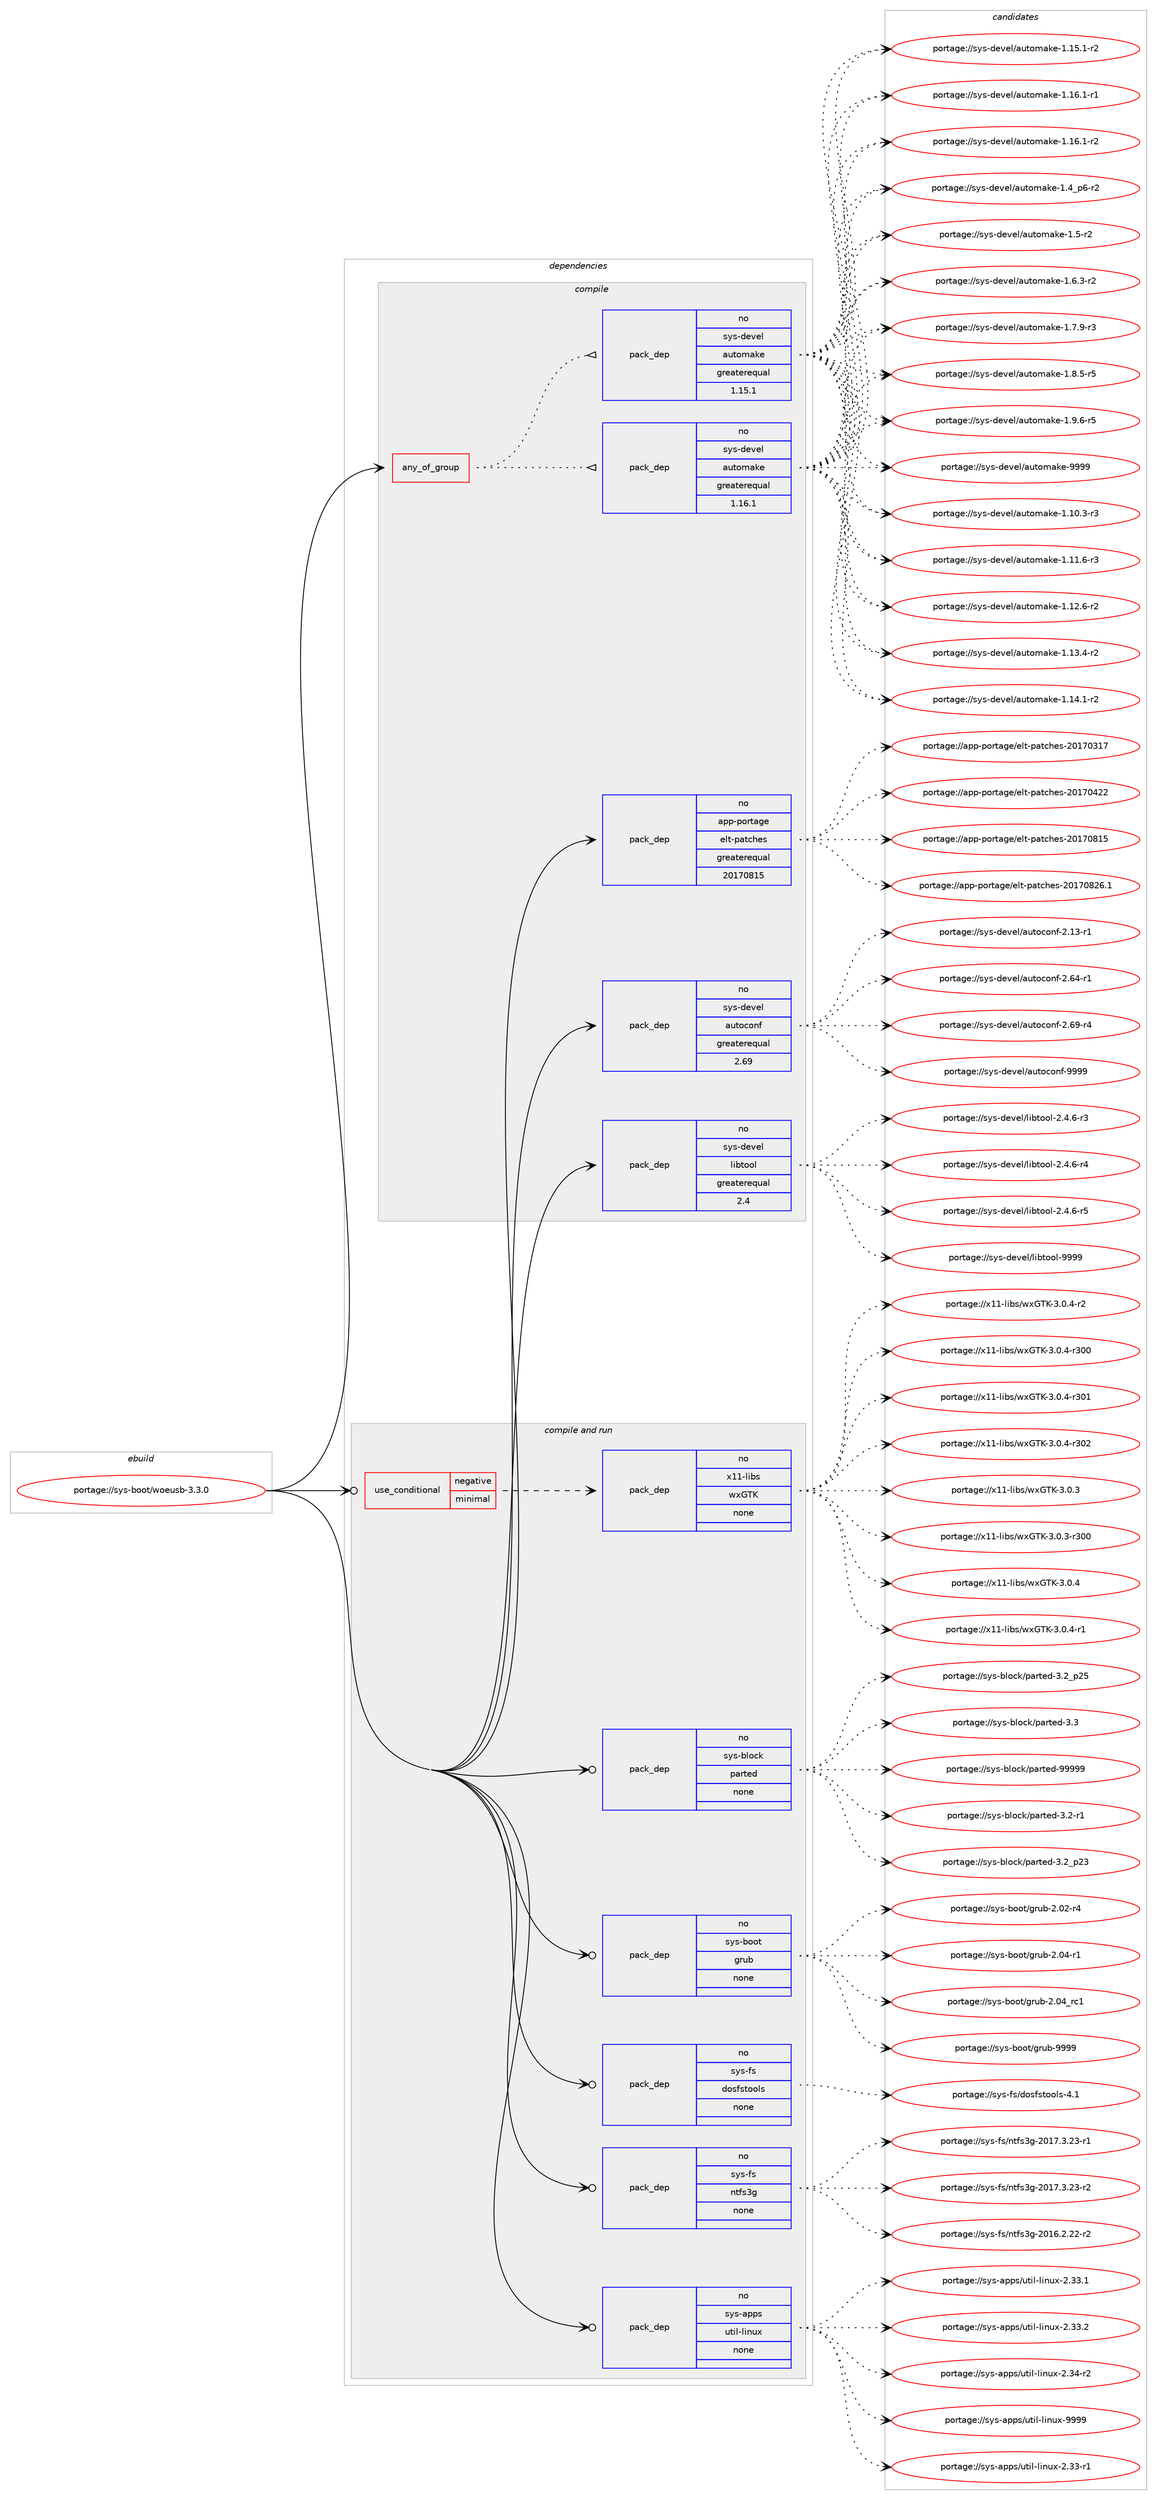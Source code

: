 digraph prolog {

# *************
# Graph options
# *************

newrank=true;
concentrate=true;
compound=true;
graph [rankdir=LR,fontname=Helvetica,fontsize=10,ranksep=1.5];#, ranksep=2.5, nodesep=0.2];
edge  [arrowhead=vee];
node  [fontname=Helvetica,fontsize=10];

# **********
# The ebuild
# **********

subgraph cluster_leftcol {
color=gray;
rank=same;
label=<<i>ebuild</i>>;
id [label="portage://sys-boot/woeusb-3.3.0", color=red, width=4, href="../sys-boot/woeusb-3.3.0.svg"];
}

# ****************
# The dependencies
# ****************

subgraph cluster_midcol {
color=gray;
label=<<i>dependencies</i>>;
subgraph cluster_compile {
fillcolor="#eeeeee";
style=filled;
label=<<i>compile</i>>;
subgraph any6731 {
dependency415265 [label=<<TABLE BORDER="0" CELLBORDER="1" CELLSPACING="0" CELLPADDING="4"><TR><TD CELLPADDING="10">any_of_group</TD></TR></TABLE>>, shape=none, color=red];subgraph pack307285 {
dependency415266 [label=<<TABLE BORDER="0" CELLBORDER="1" CELLSPACING="0" CELLPADDING="4" WIDTH="220"><TR><TD ROWSPAN="6" CELLPADDING="30">pack_dep</TD></TR><TR><TD WIDTH="110">no</TD></TR><TR><TD>sys-devel</TD></TR><TR><TD>automake</TD></TR><TR><TD>greaterequal</TD></TR><TR><TD>1.16.1</TD></TR></TABLE>>, shape=none, color=blue];
}
dependency415265:e -> dependency415266:w [weight=20,style="dotted",arrowhead="oinv"];
subgraph pack307286 {
dependency415267 [label=<<TABLE BORDER="0" CELLBORDER="1" CELLSPACING="0" CELLPADDING="4" WIDTH="220"><TR><TD ROWSPAN="6" CELLPADDING="30">pack_dep</TD></TR><TR><TD WIDTH="110">no</TD></TR><TR><TD>sys-devel</TD></TR><TR><TD>automake</TD></TR><TR><TD>greaterequal</TD></TR><TR><TD>1.15.1</TD></TR></TABLE>>, shape=none, color=blue];
}
dependency415265:e -> dependency415267:w [weight=20,style="dotted",arrowhead="oinv"];
}
id:e -> dependency415265:w [weight=20,style="solid",arrowhead="vee"];
subgraph pack307287 {
dependency415268 [label=<<TABLE BORDER="0" CELLBORDER="1" CELLSPACING="0" CELLPADDING="4" WIDTH="220"><TR><TD ROWSPAN="6" CELLPADDING="30">pack_dep</TD></TR><TR><TD WIDTH="110">no</TD></TR><TR><TD>app-portage</TD></TR><TR><TD>elt-patches</TD></TR><TR><TD>greaterequal</TD></TR><TR><TD>20170815</TD></TR></TABLE>>, shape=none, color=blue];
}
id:e -> dependency415268:w [weight=20,style="solid",arrowhead="vee"];
subgraph pack307288 {
dependency415269 [label=<<TABLE BORDER="0" CELLBORDER="1" CELLSPACING="0" CELLPADDING="4" WIDTH="220"><TR><TD ROWSPAN="6" CELLPADDING="30">pack_dep</TD></TR><TR><TD WIDTH="110">no</TD></TR><TR><TD>sys-devel</TD></TR><TR><TD>autoconf</TD></TR><TR><TD>greaterequal</TD></TR><TR><TD>2.69</TD></TR></TABLE>>, shape=none, color=blue];
}
id:e -> dependency415269:w [weight=20,style="solid",arrowhead="vee"];
subgraph pack307289 {
dependency415270 [label=<<TABLE BORDER="0" CELLBORDER="1" CELLSPACING="0" CELLPADDING="4" WIDTH="220"><TR><TD ROWSPAN="6" CELLPADDING="30">pack_dep</TD></TR><TR><TD WIDTH="110">no</TD></TR><TR><TD>sys-devel</TD></TR><TR><TD>libtool</TD></TR><TR><TD>greaterequal</TD></TR><TR><TD>2.4</TD></TR></TABLE>>, shape=none, color=blue];
}
id:e -> dependency415270:w [weight=20,style="solid",arrowhead="vee"];
}
subgraph cluster_compileandrun {
fillcolor="#eeeeee";
style=filled;
label=<<i>compile and run</i>>;
subgraph cond101028 {
dependency415271 [label=<<TABLE BORDER="0" CELLBORDER="1" CELLSPACING="0" CELLPADDING="4"><TR><TD ROWSPAN="3" CELLPADDING="10">use_conditional</TD></TR><TR><TD>negative</TD></TR><TR><TD>minimal</TD></TR></TABLE>>, shape=none, color=red];
subgraph pack307290 {
dependency415272 [label=<<TABLE BORDER="0" CELLBORDER="1" CELLSPACING="0" CELLPADDING="4" WIDTH="220"><TR><TD ROWSPAN="6" CELLPADDING="30">pack_dep</TD></TR><TR><TD WIDTH="110">no</TD></TR><TR><TD>x11-libs</TD></TR><TR><TD>wxGTK</TD></TR><TR><TD>none</TD></TR><TR><TD></TD></TR></TABLE>>, shape=none, color=blue];
}
dependency415271:e -> dependency415272:w [weight=20,style="dashed",arrowhead="vee"];
}
id:e -> dependency415271:w [weight=20,style="solid",arrowhead="odotvee"];
subgraph pack307291 {
dependency415273 [label=<<TABLE BORDER="0" CELLBORDER="1" CELLSPACING="0" CELLPADDING="4" WIDTH="220"><TR><TD ROWSPAN="6" CELLPADDING="30">pack_dep</TD></TR><TR><TD WIDTH="110">no</TD></TR><TR><TD>sys-apps</TD></TR><TR><TD>util-linux</TD></TR><TR><TD>none</TD></TR><TR><TD></TD></TR></TABLE>>, shape=none, color=blue];
}
id:e -> dependency415273:w [weight=20,style="solid",arrowhead="odotvee"];
subgraph pack307292 {
dependency415274 [label=<<TABLE BORDER="0" CELLBORDER="1" CELLSPACING="0" CELLPADDING="4" WIDTH="220"><TR><TD ROWSPAN="6" CELLPADDING="30">pack_dep</TD></TR><TR><TD WIDTH="110">no</TD></TR><TR><TD>sys-block</TD></TR><TR><TD>parted</TD></TR><TR><TD>none</TD></TR><TR><TD></TD></TR></TABLE>>, shape=none, color=blue];
}
id:e -> dependency415274:w [weight=20,style="solid",arrowhead="odotvee"];
subgraph pack307293 {
dependency415275 [label=<<TABLE BORDER="0" CELLBORDER="1" CELLSPACING="0" CELLPADDING="4" WIDTH="220"><TR><TD ROWSPAN="6" CELLPADDING="30">pack_dep</TD></TR><TR><TD WIDTH="110">no</TD></TR><TR><TD>sys-boot</TD></TR><TR><TD>grub</TD></TR><TR><TD>none</TD></TR><TR><TD></TD></TR></TABLE>>, shape=none, color=blue];
}
id:e -> dependency415275:w [weight=20,style="solid",arrowhead="odotvee"];
subgraph pack307294 {
dependency415276 [label=<<TABLE BORDER="0" CELLBORDER="1" CELLSPACING="0" CELLPADDING="4" WIDTH="220"><TR><TD ROWSPAN="6" CELLPADDING="30">pack_dep</TD></TR><TR><TD WIDTH="110">no</TD></TR><TR><TD>sys-fs</TD></TR><TR><TD>dosfstools</TD></TR><TR><TD>none</TD></TR><TR><TD></TD></TR></TABLE>>, shape=none, color=blue];
}
id:e -> dependency415276:w [weight=20,style="solid",arrowhead="odotvee"];
subgraph pack307295 {
dependency415277 [label=<<TABLE BORDER="0" CELLBORDER="1" CELLSPACING="0" CELLPADDING="4" WIDTH="220"><TR><TD ROWSPAN="6" CELLPADDING="30">pack_dep</TD></TR><TR><TD WIDTH="110">no</TD></TR><TR><TD>sys-fs</TD></TR><TR><TD>ntfs3g</TD></TR><TR><TD>none</TD></TR><TR><TD></TD></TR></TABLE>>, shape=none, color=blue];
}
id:e -> dependency415277:w [weight=20,style="solid",arrowhead="odotvee"];
}
subgraph cluster_run {
fillcolor="#eeeeee";
style=filled;
label=<<i>run</i>>;
}
}

# **************
# The candidates
# **************

subgraph cluster_choices {
rank=same;
color=gray;
label=<<i>candidates</i>>;

subgraph choice307285 {
color=black;
nodesep=1;
choiceportage11512111545100101118101108479711711611110997107101454946494846514511451 [label="portage://sys-devel/automake-1.10.3-r3", color=red, width=4,href="../sys-devel/automake-1.10.3-r3.svg"];
choiceportage11512111545100101118101108479711711611110997107101454946494946544511451 [label="portage://sys-devel/automake-1.11.6-r3", color=red, width=4,href="../sys-devel/automake-1.11.6-r3.svg"];
choiceportage11512111545100101118101108479711711611110997107101454946495046544511450 [label="portage://sys-devel/automake-1.12.6-r2", color=red, width=4,href="../sys-devel/automake-1.12.6-r2.svg"];
choiceportage11512111545100101118101108479711711611110997107101454946495146524511450 [label="portage://sys-devel/automake-1.13.4-r2", color=red, width=4,href="../sys-devel/automake-1.13.4-r2.svg"];
choiceportage11512111545100101118101108479711711611110997107101454946495246494511450 [label="portage://sys-devel/automake-1.14.1-r2", color=red, width=4,href="../sys-devel/automake-1.14.1-r2.svg"];
choiceportage11512111545100101118101108479711711611110997107101454946495346494511450 [label="portage://sys-devel/automake-1.15.1-r2", color=red, width=4,href="../sys-devel/automake-1.15.1-r2.svg"];
choiceportage11512111545100101118101108479711711611110997107101454946495446494511449 [label="portage://sys-devel/automake-1.16.1-r1", color=red, width=4,href="../sys-devel/automake-1.16.1-r1.svg"];
choiceportage11512111545100101118101108479711711611110997107101454946495446494511450 [label="portage://sys-devel/automake-1.16.1-r2", color=red, width=4,href="../sys-devel/automake-1.16.1-r2.svg"];
choiceportage115121115451001011181011084797117116111109971071014549465295112544511450 [label="portage://sys-devel/automake-1.4_p6-r2", color=red, width=4,href="../sys-devel/automake-1.4_p6-r2.svg"];
choiceportage11512111545100101118101108479711711611110997107101454946534511450 [label="portage://sys-devel/automake-1.5-r2", color=red, width=4,href="../sys-devel/automake-1.5-r2.svg"];
choiceportage115121115451001011181011084797117116111109971071014549465446514511450 [label="portage://sys-devel/automake-1.6.3-r2", color=red, width=4,href="../sys-devel/automake-1.6.3-r2.svg"];
choiceportage115121115451001011181011084797117116111109971071014549465546574511451 [label="portage://sys-devel/automake-1.7.9-r3", color=red, width=4,href="../sys-devel/automake-1.7.9-r3.svg"];
choiceportage115121115451001011181011084797117116111109971071014549465646534511453 [label="portage://sys-devel/automake-1.8.5-r5", color=red, width=4,href="../sys-devel/automake-1.8.5-r5.svg"];
choiceportage115121115451001011181011084797117116111109971071014549465746544511453 [label="portage://sys-devel/automake-1.9.6-r5", color=red, width=4,href="../sys-devel/automake-1.9.6-r5.svg"];
choiceportage115121115451001011181011084797117116111109971071014557575757 [label="portage://sys-devel/automake-9999", color=red, width=4,href="../sys-devel/automake-9999.svg"];
dependency415266:e -> choiceportage11512111545100101118101108479711711611110997107101454946494846514511451:w [style=dotted,weight="100"];
dependency415266:e -> choiceportage11512111545100101118101108479711711611110997107101454946494946544511451:w [style=dotted,weight="100"];
dependency415266:e -> choiceportage11512111545100101118101108479711711611110997107101454946495046544511450:w [style=dotted,weight="100"];
dependency415266:e -> choiceportage11512111545100101118101108479711711611110997107101454946495146524511450:w [style=dotted,weight="100"];
dependency415266:e -> choiceportage11512111545100101118101108479711711611110997107101454946495246494511450:w [style=dotted,weight="100"];
dependency415266:e -> choiceportage11512111545100101118101108479711711611110997107101454946495346494511450:w [style=dotted,weight="100"];
dependency415266:e -> choiceportage11512111545100101118101108479711711611110997107101454946495446494511449:w [style=dotted,weight="100"];
dependency415266:e -> choiceportage11512111545100101118101108479711711611110997107101454946495446494511450:w [style=dotted,weight="100"];
dependency415266:e -> choiceportage115121115451001011181011084797117116111109971071014549465295112544511450:w [style=dotted,weight="100"];
dependency415266:e -> choiceportage11512111545100101118101108479711711611110997107101454946534511450:w [style=dotted,weight="100"];
dependency415266:e -> choiceportage115121115451001011181011084797117116111109971071014549465446514511450:w [style=dotted,weight="100"];
dependency415266:e -> choiceportage115121115451001011181011084797117116111109971071014549465546574511451:w [style=dotted,weight="100"];
dependency415266:e -> choiceportage115121115451001011181011084797117116111109971071014549465646534511453:w [style=dotted,weight="100"];
dependency415266:e -> choiceportage115121115451001011181011084797117116111109971071014549465746544511453:w [style=dotted,weight="100"];
dependency415266:e -> choiceportage115121115451001011181011084797117116111109971071014557575757:w [style=dotted,weight="100"];
}
subgraph choice307286 {
color=black;
nodesep=1;
choiceportage11512111545100101118101108479711711611110997107101454946494846514511451 [label="portage://sys-devel/automake-1.10.3-r3", color=red, width=4,href="../sys-devel/automake-1.10.3-r3.svg"];
choiceportage11512111545100101118101108479711711611110997107101454946494946544511451 [label="portage://sys-devel/automake-1.11.6-r3", color=red, width=4,href="../sys-devel/automake-1.11.6-r3.svg"];
choiceportage11512111545100101118101108479711711611110997107101454946495046544511450 [label="portage://sys-devel/automake-1.12.6-r2", color=red, width=4,href="../sys-devel/automake-1.12.6-r2.svg"];
choiceportage11512111545100101118101108479711711611110997107101454946495146524511450 [label="portage://sys-devel/automake-1.13.4-r2", color=red, width=4,href="../sys-devel/automake-1.13.4-r2.svg"];
choiceportage11512111545100101118101108479711711611110997107101454946495246494511450 [label="portage://sys-devel/automake-1.14.1-r2", color=red, width=4,href="../sys-devel/automake-1.14.1-r2.svg"];
choiceportage11512111545100101118101108479711711611110997107101454946495346494511450 [label="portage://sys-devel/automake-1.15.1-r2", color=red, width=4,href="../sys-devel/automake-1.15.1-r2.svg"];
choiceportage11512111545100101118101108479711711611110997107101454946495446494511449 [label="portage://sys-devel/automake-1.16.1-r1", color=red, width=4,href="../sys-devel/automake-1.16.1-r1.svg"];
choiceportage11512111545100101118101108479711711611110997107101454946495446494511450 [label="portage://sys-devel/automake-1.16.1-r2", color=red, width=4,href="../sys-devel/automake-1.16.1-r2.svg"];
choiceportage115121115451001011181011084797117116111109971071014549465295112544511450 [label="portage://sys-devel/automake-1.4_p6-r2", color=red, width=4,href="../sys-devel/automake-1.4_p6-r2.svg"];
choiceportage11512111545100101118101108479711711611110997107101454946534511450 [label="portage://sys-devel/automake-1.5-r2", color=red, width=4,href="../sys-devel/automake-1.5-r2.svg"];
choiceportage115121115451001011181011084797117116111109971071014549465446514511450 [label="portage://sys-devel/automake-1.6.3-r2", color=red, width=4,href="../sys-devel/automake-1.6.3-r2.svg"];
choiceportage115121115451001011181011084797117116111109971071014549465546574511451 [label="portage://sys-devel/automake-1.7.9-r3", color=red, width=4,href="../sys-devel/automake-1.7.9-r3.svg"];
choiceportage115121115451001011181011084797117116111109971071014549465646534511453 [label="portage://sys-devel/automake-1.8.5-r5", color=red, width=4,href="../sys-devel/automake-1.8.5-r5.svg"];
choiceportage115121115451001011181011084797117116111109971071014549465746544511453 [label="portage://sys-devel/automake-1.9.6-r5", color=red, width=4,href="../sys-devel/automake-1.9.6-r5.svg"];
choiceportage115121115451001011181011084797117116111109971071014557575757 [label="portage://sys-devel/automake-9999", color=red, width=4,href="../sys-devel/automake-9999.svg"];
dependency415267:e -> choiceportage11512111545100101118101108479711711611110997107101454946494846514511451:w [style=dotted,weight="100"];
dependency415267:e -> choiceportage11512111545100101118101108479711711611110997107101454946494946544511451:w [style=dotted,weight="100"];
dependency415267:e -> choiceportage11512111545100101118101108479711711611110997107101454946495046544511450:w [style=dotted,weight="100"];
dependency415267:e -> choiceportage11512111545100101118101108479711711611110997107101454946495146524511450:w [style=dotted,weight="100"];
dependency415267:e -> choiceportage11512111545100101118101108479711711611110997107101454946495246494511450:w [style=dotted,weight="100"];
dependency415267:e -> choiceportage11512111545100101118101108479711711611110997107101454946495346494511450:w [style=dotted,weight="100"];
dependency415267:e -> choiceportage11512111545100101118101108479711711611110997107101454946495446494511449:w [style=dotted,weight="100"];
dependency415267:e -> choiceportage11512111545100101118101108479711711611110997107101454946495446494511450:w [style=dotted,weight="100"];
dependency415267:e -> choiceportage115121115451001011181011084797117116111109971071014549465295112544511450:w [style=dotted,weight="100"];
dependency415267:e -> choiceportage11512111545100101118101108479711711611110997107101454946534511450:w [style=dotted,weight="100"];
dependency415267:e -> choiceportage115121115451001011181011084797117116111109971071014549465446514511450:w [style=dotted,weight="100"];
dependency415267:e -> choiceportage115121115451001011181011084797117116111109971071014549465546574511451:w [style=dotted,weight="100"];
dependency415267:e -> choiceportage115121115451001011181011084797117116111109971071014549465646534511453:w [style=dotted,weight="100"];
dependency415267:e -> choiceportage115121115451001011181011084797117116111109971071014549465746544511453:w [style=dotted,weight="100"];
dependency415267:e -> choiceportage115121115451001011181011084797117116111109971071014557575757:w [style=dotted,weight="100"];
}
subgraph choice307287 {
color=black;
nodesep=1;
choiceportage97112112451121111141169710310147101108116451129711699104101115455048495548514955 [label="portage://app-portage/elt-patches-20170317", color=red, width=4,href="../app-portage/elt-patches-20170317.svg"];
choiceportage97112112451121111141169710310147101108116451129711699104101115455048495548525050 [label="portage://app-portage/elt-patches-20170422", color=red, width=4,href="../app-portage/elt-patches-20170422.svg"];
choiceportage97112112451121111141169710310147101108116451129711699104101115455048495548564953 [label="portage://app-portage/elt-patches-20170815", color=red, width=4,href="../app-portage/elt-patches-20170815.svg"];
choiceportage971121124511211111411697103101471011081164511297116991041011154550484955485650544649 [label="portage://app-portage/elt-patches-20170826.1", color=red, width=4,href="../app-portage/elt-patches-20170826.1.svg"];
dependency415268:e -> choiceportage97112112451121111141169710310147101108116451129711699104101115455048495548514955:w [style=dotted,weight="100"];
dependency415268:e -> choiceportage97112112451121111141169710310147101108116451129711699104101115455048495548525050:w [style=dotted,weight="100"];
dependency415268:e -> choiceportage97112112451121111141169710310147101108116451129711699104101115455048495548564953:w [style=dotted,weight="100"];
dependency415268:e -> choiceportage971121124511211111411697103101471011081164511297116991041011154550484955485650544649:w [style=dotted,weight="100"];
}
subgraph choice307288 {
color=black;
nodesep=1;
choiceportage1151211154510010111810110847971171161119911111010245504649514511449 [label="portage://sys-devel/autoconf-2.13-r1", color=red, width=4,href="../sys-devel/autoconf-2.13-r1.svg"];
choiceportage1151211154510010111810110847971171161119911111010245504654524511449 [label="portage://sys-devel/autoconf-2.64-r1", color=red, width=4,href="../sys-devel/autoconf-2.64-r1.svg"];
choiceportage1151211154510010111810110847971171161119911111010245504654574511452 [label="portage://sys-devel/autoconf-2.69-r4", color=red, width=4,href="../sys-devel/autoconf-2.69-r4.svg"];
choiceportage115121115451001011181011084797117116111991111101024557575757 [label="portage://sys-devel/autoconf-9999", color=red, width=4,href="../sys-devel/autoconf-9999.svg"];
dependency415269:e -> choiceportage1151211154510010111810110847971171161119911111010245504649514511449:w [style=dotted,weight="100"];
dependency415269:e -> choiceportage1151211154510010111810110847971171161119911111010245504654524511449:w [style=dotted,weight="100"];
dependency415269:e -> choiceportage1151211154510010111810110847971171161119911111010245504654574511452:w [style=dotted,weight="100"];
dependency415269:e -> choiceportage115121115451001011181011084797117116111991111101024557575757:w [style=dotted,weight="100"];
}
subgraph choice307289 {
color=black;
nodesep=1;
choiceportage1151211154510010111810110847108105981161111111084550465246544511451 [label="portage://sys-devel/libtool-2.4.6-r3", color=red, width=4,href="../sys-devel/libtool-2.4.6-r3.svg"];
choiceportage1151211154510010111810110847108105981161111111084550465246544511452 [label="portage://sys-devel/libtool-2.4.6-r4", color=red, width=4,href="../sys-devel/libtool-2.4.6-r4.svg"];
choiceportage1151211154510010111810110847108105981161111111084550465246544511453 [label="portage://sys-devel/libtool-2.4.6-r5", color=red, width=4,href="../sys-devel/libtool-2.4.6-r5.svg"];
choiceportage1151211154510010111810110847108105981161111111084557575757 [label="portage://sys-devel/libtool-9999", color=red, width=4,href="../sys-devel/libtool-9999.svg"];
dependency415270:e -> choiceportage1151211154510010111810110847108105981161111111084550465246544511451:w [style=dotted,weight="100"];
dependency415270:e -> choiceportage1151211154510010111810110847108105981161111111084550465246544511452:w [style=dotted,weight="100"];
dependency415270:e -> choiceportage1151211154510010111810110847108105981161111111084550465246544511453:w [style=dotted,weight="100"];
dependency415270:e -> choiceportage1151211154510010111810110847108105981161111111084557575757:w [style=dotted,weight="100"];
}
subgraph choice307290 {
color=black;
nodesep=1;
choiceportage1204949451081059811547119120718475455146484651 [label="portage://x11-libs/wxGTK-3.0.3", color=red, width=4,href="../x11-libs/wxGTK-3.0.3.svg"];
choiceportage120494945108105981154711912071847545514648465145114514848 [label="portage://x11-libs/wxGTK-3.0.3-r300", color=red, width=4,href="../x11-libs/wxGTK-3.0.3-r300.svg"];
choiceportage1204949451081059811547119120718475455146484652 [label="portage://x11-libs/wxGTK-3.0.4", color=red, width=4,href="../x11-libs/wxGTK-3.0.4.svg"];
choiceportage12049494510810598115471191207184754551464846524511449 [label="portage://x11-libs/wxGTK-3.0.4-r1", color=red, width=4,href="../x11-libs/wxGTK-3.0.4-r1.svg"];
choiceportage12049494510810598115471191207184754551464846524511450 [label="portage://x11-libs/wxGTK-3.0.4-r2", color=red, width=4,href="../x11-libs/wxGTK-3.0.4-r2.svg"];
choiceportage120494945108105981154711912071847545514648465245114514848 [label="portage://x11-libs/wxGTK-3.0.4-r300", color=red, width=4,href="../x11-libs/wxGTK-3.0.4-r300.svg"];
choiceportage120494945108105981154711912071847545514648465245114514849 [label="portage://x11-libs/wxGTK-3.0.4-r301", color=red, width=4,href="../x11-libs/wxGTK-3.0.4-r301.svg"];
choiceportage120494945108105981154711912071847545514648465245114514850 [label="portage://x11-libs/wxGTK-3.0.4-r302", color=red, width=4,href="../x11-libs/wxGTK-3.0.4-r302.svg"];
dependency415272:e -> choiceportage1204949451081059811547119120718475455146484651:w [style=dotted,weight="100"];
dependency415272:e -> choiceportage120494945108105981154711912071847545514648465145114514848:w [style=dotted,weight="100"];
dependency415272:e -> choiceportage1204949451081059811547119120718475455146484652:w [style=dotted,weight="100"];
dependency415272:e -> choiceportage12049494510810598115471191207184754551464846524511449:w [style=dotted,weight="100"];
dependency415272:e -> choiceportage12049494510810598115471191207184754551464846524511450:w [style=dotted,weight="100"];
dependency415272:e -> choiceportage120494945108105981154711912071847545514648465245114514848:w [style=dotted,weight="100"];
dependency415272:e -> choiceportage120494945108105981154711912071847545514648465245114514849:w [style=dotted,weight="100"];
dependency415272:e -> choiceportage120494945108105981154711912071847545514648465245114514850:w [style=dotted,weight="100"];
}
subgraph choice307291 {
color=black;
nodesep=1;
choiceportage1151211154597112112115471171161051084510810511011712045504651514511449 [label="portage://sys-apps/util-linux-2.33-r1", color=red, width=4,href="../sys-apps/util-linux-2.33-r1.svg"];
choiceportage1151211154597112112115471171161051084510810511011712045504651514649 [label="portage://sys-apps/util-linux-2.33.1", color=red, width=4,href="../sys-apps/util-linux-2.33.1.svg"];
choiceportage1151211154597112112115471171161051084510810511011712045504651514650 [label="portage://sys-apps/util-linux-2.33.2", color=red, width=4,href="../sys-apps/util-linux-2.33.2.svg"];
choiceportage1151211154597112112115471171161051084510810511011712045504651524511450 [label="portage://sys-apps/util-linux-2.34-r2", color=red, width=4,href="../sys-apps/util-linux-2.34-r2.svg"];
choiceportage115121115459711211211547117116105108451081051101171204557575757 [label="portage://sys-apps/util-linux-9999", color=red, width=4,href="../sys-apps/util-linux-9999.svg"];
dependency415273:e -> choiceportage1151211154597112112115471171161051084510810511011712045504651514511449:w [style=dotted,weight="100"];
dependency415273:e -> choiceportage1151211154597112112115471171161051084510810511011712045504651514649:w [style=dotted,weight="100"];
dependency415273:e -> choiceportage1151211154597112112115471171161051084510810511011712045504651514650:w [style=dotted,weight="100"];
dependency415273:e -> choiceportage1151211154597112112115471171161051084510810511011712045504651524511450:w [style=dotted,weight="100"];
dependency415273:e -> choiceportage115121115459711211211547117116105108451081051101171204557575757:w [style=dotted,weight="100"];
}
subgraph choice307292 {
color=black;
nodesep=1;
choiceportage1151211154598108111991074711297114116101100455146504511449 [label="portage://sys-block/parted-3.2-r1", color=red, width=4,href="../sys-block/parted-3.2-r1.svg"];
choiceportage115121115459810811199107471129711411610110045514650951125051 [label="portage://sys-block/parted-3.2_p23", color=red, width=4,href="../sys-block/parted-3.2_p23.svg"];
choiceportage115121115459810811199107471129711411610110045514650951125053 [label="portage://sys-block/parted-3.2_p25", color=red, width=4,href="../sys-block/parted-3.2_p25.svg"];
choiceportage115121115459810811199107471129711411610110045514651 [label="portage://sys-block/parted-3.3", color=red, width=4,href="../sys-block/parted-3.3.svg"];
choiceportage1151211154598108111991074711297114116101100455757575757 [label="portage://sys-block/parted-99999", color=red, width=4,href="../sys-block/parted-99999.svg"];
dependency415274:e -> choiceportage1151211154598108111991074711297114116101100455146504511449:w [style=dotted,weight="100"];
dependency415274:e -> choiceportage115121115459810811199107471129711411610110045514650951125051:w [style=dotted,weight="100"];
dependency415274:e -> choiceportage115121115459810811199107471129711411610110045514650951125053:w [style=dotted,weight="100"];
dependency415274:e -> choiceportage115121115459810811199107471129711411610110045514651:w [style=dotted,weight="100"];
dependency415274:e -> choiceportage1151211154598108111991074711297114116101100455757575757:w [style=dotted,weight="100"];
}
subgraph choice307293 {
color=black;
nodesep=1;
choiceportage1151211154598111111116471031141179845504648504511452 [label="portage://sys-boot/grub-2.02-r4", color=red, width=4,href="../sys-boot/grub-2.02-r4.svg"];
choiceportage1151211154598111111116471031141179845504648524511449 [label="portage://sys-boot/grub-2.04-r1", color=red, width=4,href="../sys-boot/grub-2.04-r1.svg"];
choiceportage115121115459811111111647103114117984550464852951149949 [label="portage://sys-boot/grub-2.04_rc1", color=red, width=4,href="../sys-boot/grub-2.04_rc1.svg"];
choiceportage115121115459811111111647103114117984557575757 [label="portage://sys-boot/grub-9999", color=red, width=4,href="../sys-boot/grub-9999.svg"];
dependency415275:e -> choiceportage1151211154598111111116471031141179845504648504511452:w [style=dotted,weight="100"];
dependency415275:e -> choiceportage1151211154598111111116471031141179845504648524511449:w [style=dotted,weight="100"];
dependency415275:e -> choiceportage115121115459811111111647103114117984550464852951149949:w [style=dotted,weight="100"];
dependency415275:e -> choiceportage115121115459811111111647103114117984557575757:w [style=dotted,weight="100"];
}
subgraph choice307294 {
color=black;
nodesep=1;
choiceportage115121115451021154710011111510211511611111110811545524649 [label="portage://sys-fs/dosfstools-4.1", color=red, width=4,href="../sys-fs/dosfstools-4.1.svg"];
dependency415276:e -> choiceportage115121115451021154710011111510211511611111110811545524649:w [style=dotted,weight="100"];
}
subgraph choice307295 {
color=black;
nodesep=1;
choiceportage115121115451021154711011610211551103455048495446504650504511450 [label="portage://sys-fs/ntfs3g-2016.2.22-r2", color=red, width=4,href="../sys-fs/ntfs3g-2016.2.22-r2.svg"];
choiceportage115121115451021154711011610211551103455048495546514650514511449 [label="portage://sys-fs/ntfs3g-2017.3.23-r1", color=red, width=4,href="../sys-fs/ntfs3g-2017.3.23-r1.svg"];
choiceportage115121115451021154711011610211551103455048495546514650514511450 [label="portage://sys-fs/ntfs3g-2017.3.23-r2", color=red, width=4,href="../sys-fs/ntfs3g-2017.3.23-r2.svg"];
dependency415277:e -> choiceportage115121115451021154711011610211551103455048495446504650504511450:w [style=dotted,weight="100"];
dependency415277:e -> choiceportage115121115451021154711011610211551103455048495546514650514511449:w [style=dotted,weight="100"];
dependency415277:e -> choiceportage115121115451021154711011610211551103455048495546514650514511450:w [style=dotted,weight="100"];
}
}

}
